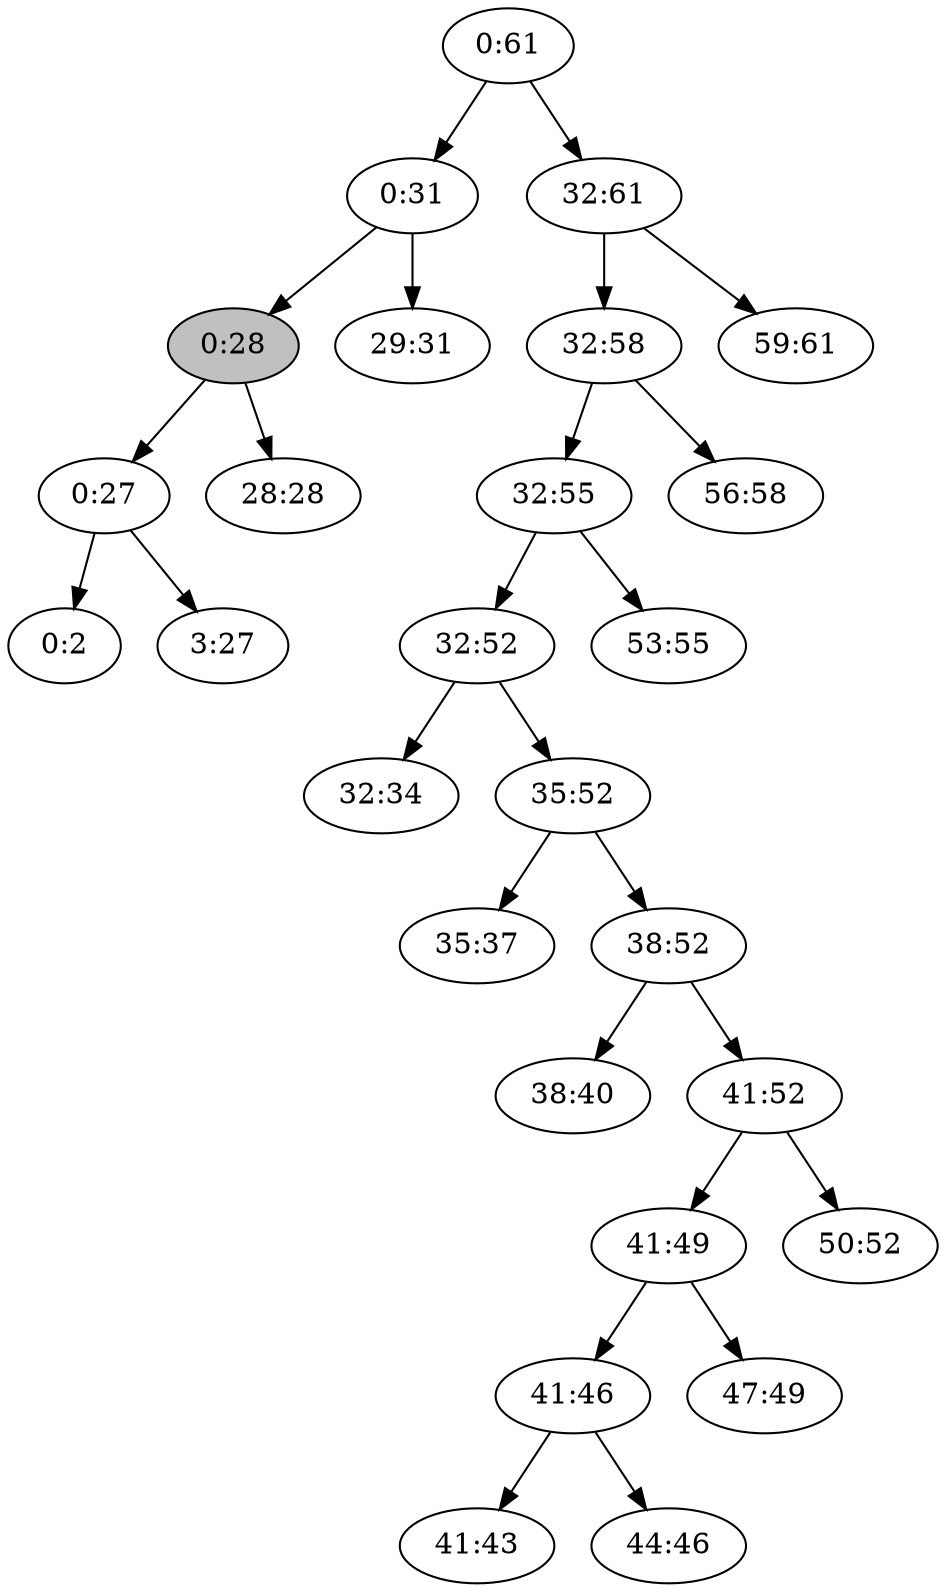 digraph "big-i3:27" {

/* Nodes */

N_0_61[label="0:61"];
N_0_31[label="0:31"];
N_0_28[label="0:28"][style="filled"][fillcolor="grey"];
N_0_27[label="0:27"];
N_0_2[label="0:2"];
N_3_27[label="3:27"];
N_28_28[label="28:28"];
N_29_31[label="29:31"];
N_32_61[label="32:61"];
N_32_58[label="32:58"];
N_32_55[label="32:55"];
N_32_52[label="32:52"];
N_32_34[label="32:34"];
N_35_52[label="35:52"];
N_35_37[label="35:37"];
N_38_52[label="38:52"];
N_38_40[label="38:40"];
N_41_52[label="41:52"];
N_41_49[label="41:49"];
N_41_46[label="41:46"];
N_41_43[label="41:43"];
N_44_46[label="44:46"];
N_47_49[label="47:49"];
N_50_52[label="50:52"];
N_53_55[label="53:55"];
N_56_58[label="56:58"];
N_59_61[label="59:61"];

/* Edges */

N_0_27 -> N_0_2;
N_0_27 -> N_3_27;
N_0_28 -> N_0_27;
N_0_28 -> N_28_28;
N_0_31 -> N_0_28;
N_0_31 -> N_29_31;
N_0_61 -> N_0_31;
N_32_52 -> N_32_34;
N_35_52 -> N_35_37;
N_38_52 -> N_38_40;
N_41_46 -> N_41_43;
N_41_46 -> N_44_46;
N_41_49 -> N_41_46;
N_41_49 -> N_47_49;
N_41_52 -> N_41_49;
N_41_52 -> N_50_52;
N_38_52 -> N_41_52;
N_35_52 -> N_38_52;
N_32_52 -> N_35_52;
N_32_55 -> N_32_52;
N_32_55 -> N_53_55;
N_32_58 -> N_32_55;
N_32_58 -> N_56_58;
N_32_61 -> N_32_58;
N_32_61 -> N_59_61;
N_0_61 -> N_32_61;
}
